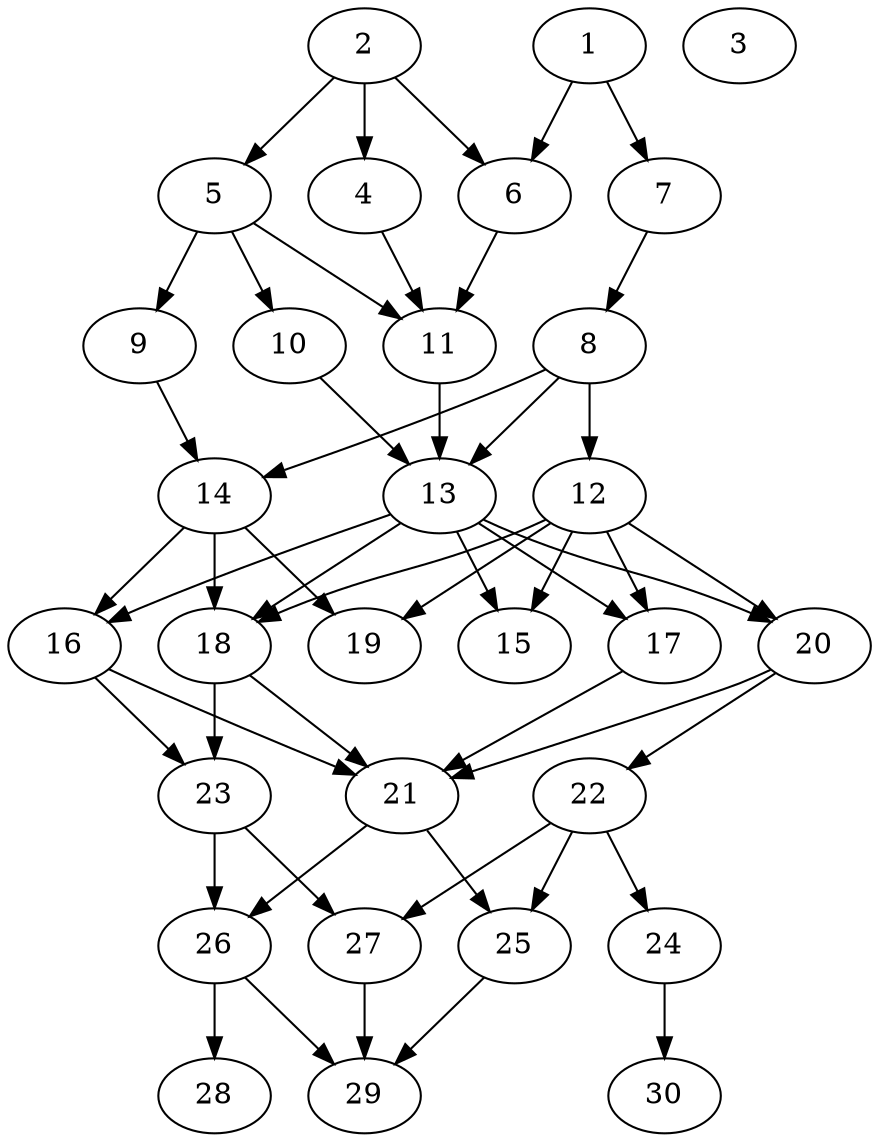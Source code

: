 // DAG automatically generated by daggen at Thu Oct  3 14:04:17 2019
// ./daggen --dot -n 30 --ccr 0.4 --fat 0.5 --regular 0.5 --density 0.7 --mindata 5242880 --maxdata 52428800 
digraph G {
  1 [size="90542080", alpha="0.03", expect_size="36216832"] 
  1 -> 6 [size ="36216832"]
  1 -> 7 [size ="36216832"]
  2 [size="127426560", alpha="0.01", expect_size="50970624"] 
  2 -> 4 [size ="50970624"]
  2 -> 5 [size ="50970624"]
  2 -> 6 [size ="50970624"]
  3 [size="131000320", alpha="0.18", expect_size="52400128"] 
  4 [size="16312320", alpha="0.13", expect_size="6524928"] 
  4 -> 11 [size ="6524928"]
  5 [size="70479360", alpha="0.09", expect_size="28191744"] 
  5 -> 9 [size ="28191744"]
  5 -> 10 [size ="28191744"]
  5 -> 11 [size ="28191744"]
  6 [size="51043840", alpha="0.09", expect_size="20417536"] 
  6 -> 11 [size ="20417536"]
  7 [size="53301760", alpha="0.02", expect_size="21320704"] 
  7 -> 8 [size ="21320704"]
  8 [size="24243200", alpha="0.06", expect_size="9697280"] 
  8 -> 12 [size ="9697280"]
  8 -> 13 [size ="9697280"]
  8 -> 14 [size ="9697280"]
  9 [size="76190720", alpha="0.09", expect_size="30476288"] 
  9 -> 14 [size ="30476288"]
  10 [size="46438400", alpha="0.18", expect_size="18575360"] 
  10 -> 13 [size ="18575360"]
  11 [size="86282240", alpha="0.07", expect_size="34512896"] 
  11 -> 13 [size ="34512896"]
  12 [size="104604160", alpha="0.17", expect_size="41841664"] 
  12 -> 15 [size ="41841664"]
  12 -> 17 [size ="41841664"]
  12 -> 18 [size ="41841664"]
  12 -> 19 [size ="41841664"]
  12 -> 20 [size ="41841664"]
  13 [size="109135360", alpha="0.09", expect_size="43654144"] 
  13 -> 15 [size ="43654144"]
  13 -> 16 [size ="43654144"]
  13 -> 17 [size ="43654144"]
  13 -> 18 [size ="43654144"]
  13 -> 20 [size ="43654144"]
  14 [size="98227200", alpha="0.06", expect_size="39290880"] 
  14 -> 16 [size ="39290880"]
  14 -> 18 [size ="39290880"]
  14 -> 19 [size ="39290880"]
  15 [size="56675840", alpha="0.15", expect_size="22670336"] 
  16 [size="107246080", alpha="0.15", expect_size="42898432"] 
  16 -> 21 [size ="42898432"]
  16 -> 23 [size ="42898432"]
  17 [size="41523200", alpha="0.18", expect_size="16609280"] 
  17 -> 21 [size ="16609280"]
  18 [size="50764800", alpha="0.11", expect_size="20305920"] 
  18 -> 21 [size ="20305920"]
  18 -> 23 [size ="20305920"]
  19 [size="86103040", alpha="0.10", expect_size="34441216"] 
  20 [size="19594240", alpha="0.13", expect_size="7837696"] 
  20 -> 21 [size ="7837696"]
  20 -> 22 [size ="7837696"]
  21 [size="124838400", alpha="0.10", expect_size="49935360"] 
  21 -> 25 [size ="49935360"]
  21 -> 26 [size ="49935360"]
  22 [size="49546240", alpha="0.06", expect_size="19818496"] 
  22 -> 24 [size ="19818496"]
  22 -> 25 [size ="19818496"]
  22 -> 27 [size ="19818496"]
  23 [size="33582080", alpha="0.02", expect_size="13432832"] 
  23 -> 26 [size ="13432832"]
  23 -> 27 [size ="13432832"]
  24 [size="86036480", alpha="0.19", expect_size="34414592"] 
  24 -> 30 [size ="34414592"]
  25 [size="123279360", alpha="0.05", expect_size="49311744"] 
  25 -> 29 [size ="49311744"]
  26 [size="92078080", alpha="0.18", expect_size="36831232"] 
  26 -> 28 [size ="36831232"]
  26 -> 29 [size ="36831232"]
  27 [size="63385600", alpha="0.17", expect_size="25354240"] 
  27 -> 29 [size ="25354240"]
  28 [size="50488320", alpha="0.18", expect_size="20195328"] 
  29 [size="113264640", alpha="0.11", expect_size="45305856"] 
  30 [size="53091840", alpha="0.08", expect_size="21236736"] 
}

